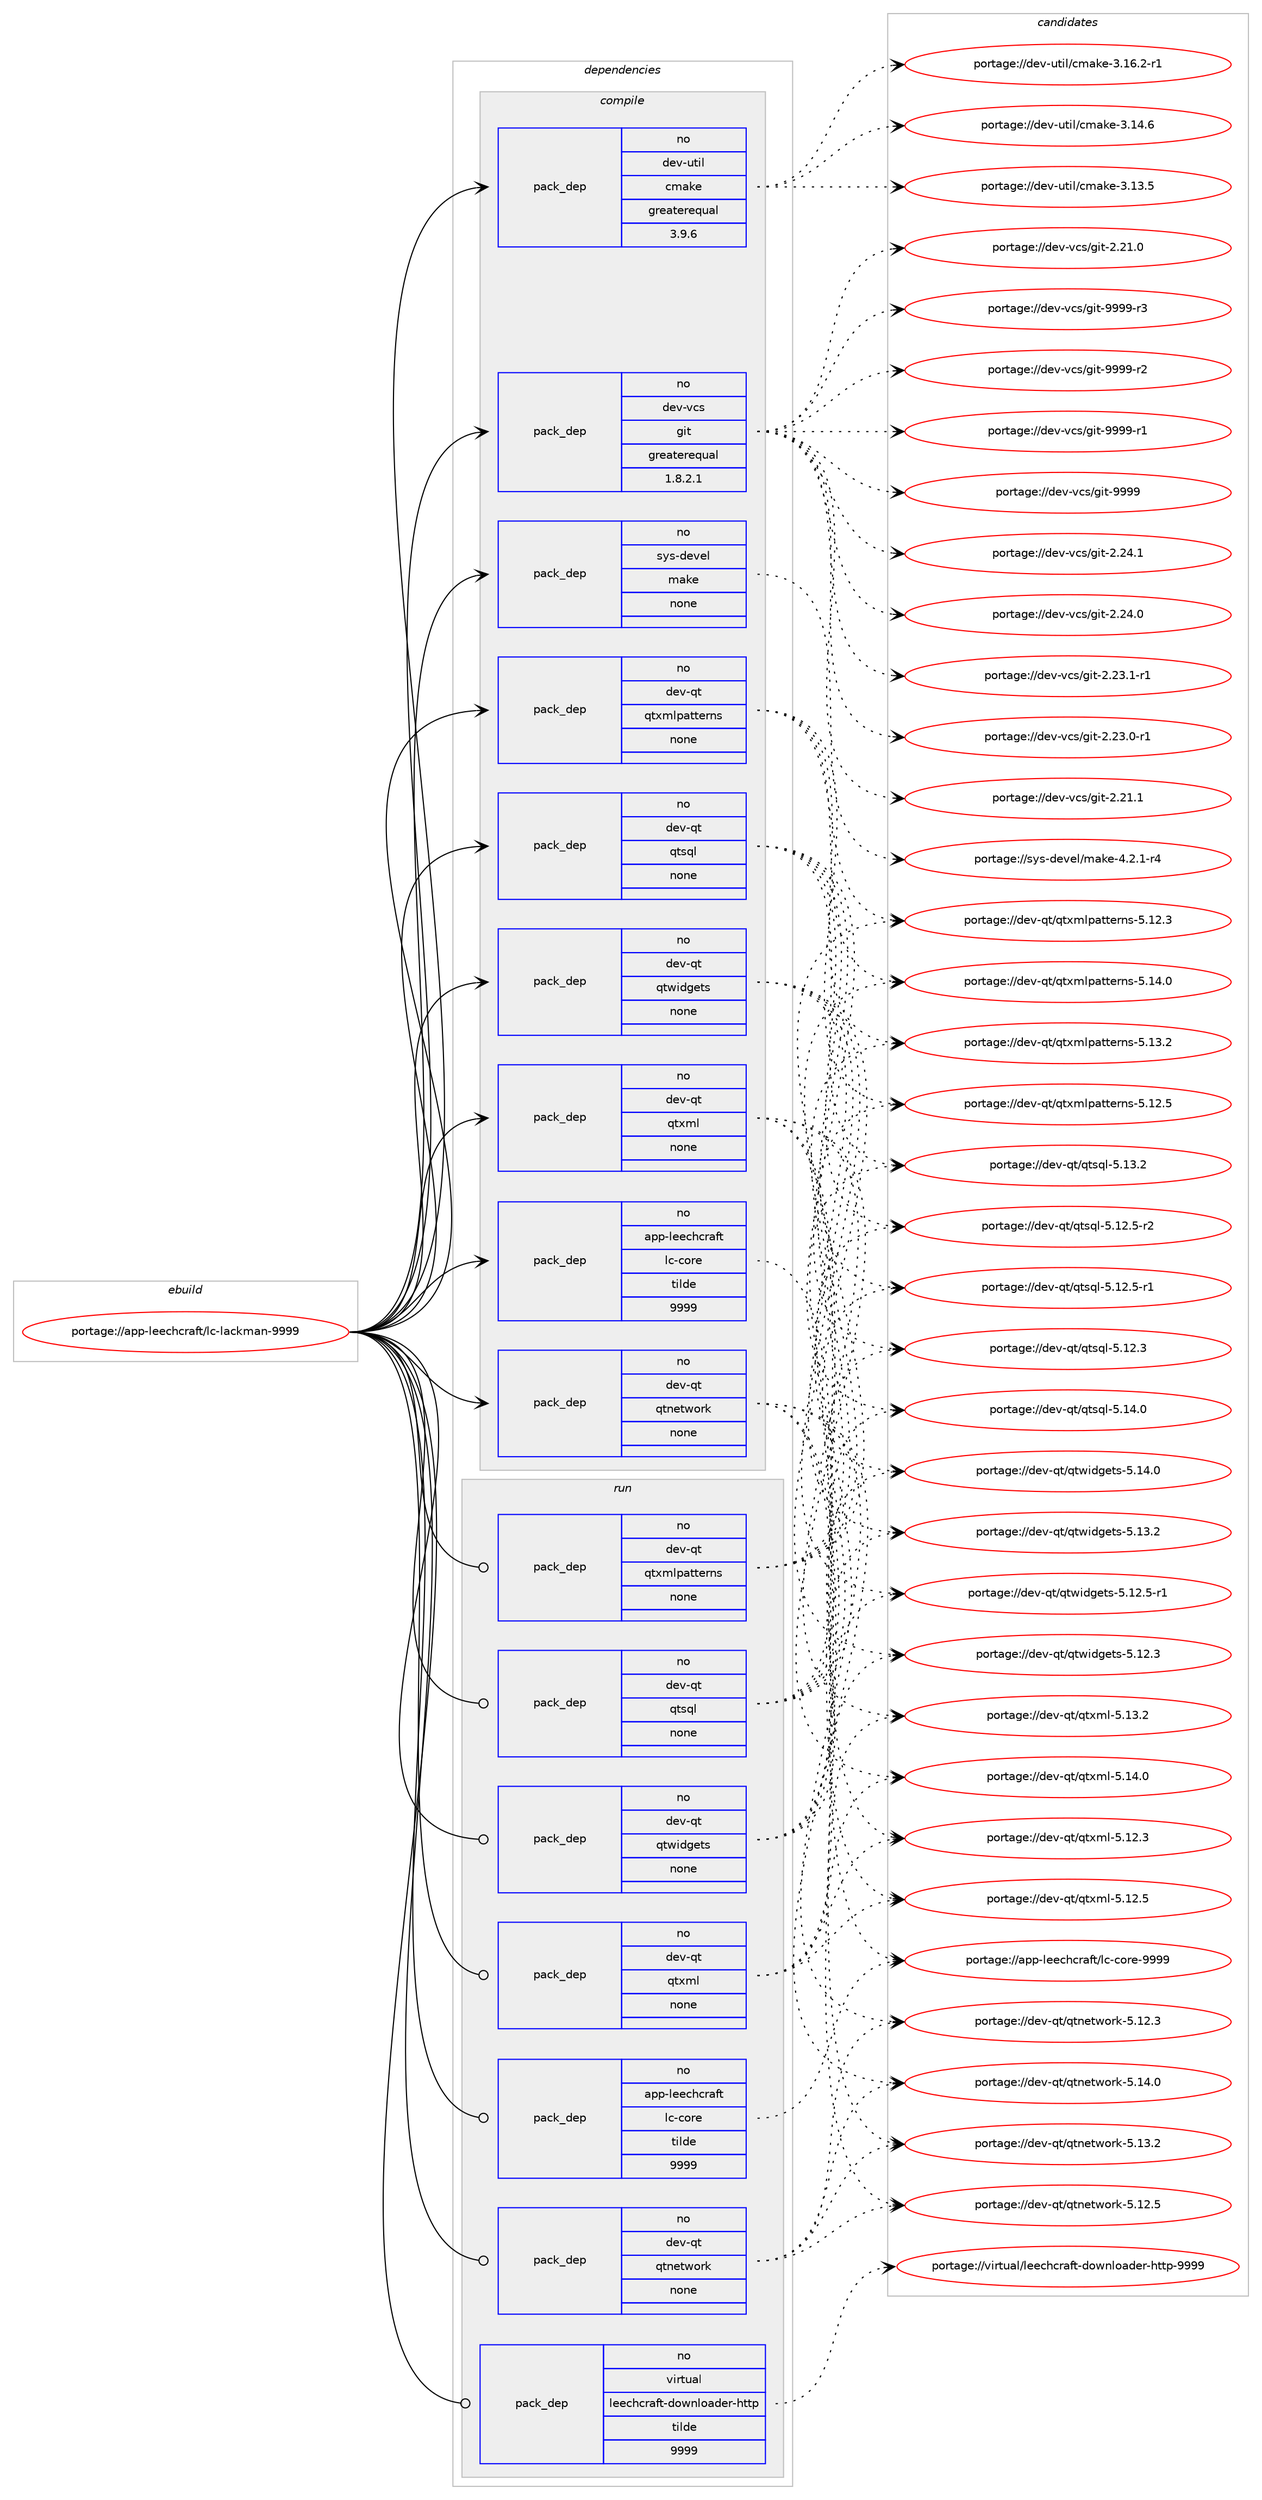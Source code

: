 digraph prolog {

# *************
# Graph options
# *************

newrank=true;
concentrate=true;
compound=true;
graph [rankdir=LR,fontname=Helvetica,fontsize=10,ranksep=1.5];#, ranksep=2.5, nodesep=0.2];
edge  [arrowhead=vee];
node  [fontname=Helvetica,fontsize=10];

# **********
# The ebuild
# **********

subgraph cluster_leftcol {
color=gray;
label=<<i>ebuild</i>>;
id [label="portage://app-leechcraft/lc-lackman-9999", color=red, width=4, href="../app-leechcraft/lc-lackman-9999.svg"];
}

# ****************
# The dependencies
# ****************

subgraph cluster_midcol {
color=gray;
label=<<i>dependencies</i>>;
subgraph cluster_compile {
fillcolor="#eeeeee";
style=filled;
label=<<i>compile</i>>;
subgraph pack463100 {
dependency615658 [label=<<TABLE BORDER="0" CELLBORDER="1" CELLSPACING="0" CELLPADDING="4" WIDTH="220"><TR><TD ROWSPAN="6" CELLPADDING="30">pack_dep</TD></TR><TR><TD WIDTH="110">no</TD></TR><TR><TD>app-leechcraft</TD></TR><TR><TD>lc-core</TD></TR><TR><TD>tilde</TD></TR><TR><TD>9999</TD></TR></TABLE>>, shape=none, color=blue];
}
id:e -> dependency615658:w [weight=20,style="solid",arrowhead="vee"];
subgraph pack463101 {
dependency615659 [label=<<TABLE BORDER="0" CELLBORDER="1" CELLSPACING="0" CELLPADDING="4" WIDTH="220"><TR><TD ROWSPAN="6" CELLPADDING="30">pack_dep</TD></TR><TR><TD WIDTH="110">no</TD></TR><TR><TD>dev-qt</TD></TR><TR><TD>qtnetwork</TD></TR><TR><TD>none</TD></TR><TR><TD></TD></TR></TABLE>>, shape=none, color=blue];
}
id:e -> dependency615659:w [weight=20,style="solid",arrowhead="vee"];
subgraph pack463102 {
dependency615660 [label=<<TABLE BORDER="0" CELLBORDER="1" CELLSPACING="0" CELLPADDING="4" WIDTH="220"><TR><TD ROWSPAN="6" CELLPADDING="30">pack_dep</TD></TR><TR><TD WIDTH="110">no</TD></TR><TR><TD>dev-qt</TD></TR><TR><TD>qtsql</TD></TR><TR><TD>none</TD></TR><TR><TD></TD></TR></TABLE>>, shape=none, color=blue];
}
id:e -> dependency615660:w [weight=20,style="solid",arrowhead="vee"];
subgraph pack463103 {
dependency615661 [label=<<TABLE BORDER="0" CELLBORDER="1" CELLSPACING="0" CELLPADDING="4" WIDTH="220"><TR><TD ROWSPAN="6" CELLPADDING="30">pack_dep</TD></TR><TR><TD WIDTH="110">no</TD></TR><TR><TD>dev-qt</TD></TR><TR><TD>qtwidgets</TD></TR><TR><TD>none</TD></TR><TR><TD></TD></TR></TABLE>>, shape=none, color=blue];
}
id:e -> dependency615661:w [weight=20,style="solid",arrowhead="vee"];
subgraph pack463104 {
dependency615662 [label=<<TABLE BORDER="0" CELLBORDER="1" CELLSPACING="0" CELLPADDING="4" WIDTH="220"><TR><TD ROWSPAN="6" CELLPADDING="30">pack_dep</TD></TR><TR><TD WIDTH="110">no</TD></TR><TR><TD>dev-qt</TD></TR><TR><TD>qtxml</TD></TR><TR><TD>none</TD></TR><TR><TD></TD></TR></TABLE>>, shape=none, color=blue];
}
id:e -> dependency615662:w [weight=20,style="solid",arrowhead="vee"];
subgraph pack463105 {
dependency615663 [label=<<TABLE BORDER="0" CELLBORDER="1" CELLSPACING="0" CELLPADDING="4" WIDTH="220"><TR><TD ROWSPAN="6" CELLPADDING="30">pack_dep</TD></TR><TR><TD WIDTH="110">no</TD></TR><TR><TD>dev-qt</TD></TR><TR><TD>qtxmlpatterns</TD></TR><TR><TD>none</TD></TR><TR><TD></TD></TR></TABLE>>, shape=none, color=blue];
}
id:e -> dependency615663:w [weight=20,style="solid",arrowhead="vee"];
subgraph pack463106 {
dependency615664 [label=<<TABLE BORDER="0" CELLBORDER="1" CELLSPACING="0" CELLPADDING="4" WIDTH="220"><TR><TD ROWSPAN="6" CELLPADDING="30">pack_dep</TD></TR><TR><TD WIDTH="110">no</TD></TR><TR><TD>dev-util</TD></TR><TR><TD>cmake</TD></TR><TR><TD>greaterequal</TD></TR><TR><TD>3.9.6</TD></TR></TABLE>>, shape=none, color=blue];
}
id:e -> dependency615664:w [weight=20,style="solid",arrowhead="vee"];
subgraph pack463107 {
dependency615665 [label=<<TABLE BORDER="0" CELLBORDER="1" CELLSPACING="0" CELLPADDING="4" WIDTH="220"><TR><TD ROWSPAN="6" CELLPADDING="30">pack_dep</TD></TR><TR><TD WIDTH="110">no</TD></TR><TR><TD>dev-vcs</TD></TR><TR><TD>git</TD></TR><TR><TD>greaterequal</TD></TR><TR><TD>1.8.2.1</TD></TR></TABLE>>, shape=none, color=blue];
}
id:e -> dependency615665:w [weight=20,style="solid",arrowhead="vee"];
subgraph pack463108 {
dependency615666 [label=<<TABLE BORDER="0" CELLBORDER="1" CELLSPACING="0" CELLPADDING="4" WIDTH="220"><TR><TD ROWSPAN="6" CELLPADDING="30">pack_dep</TD></TR><TR><TD WIDTH="110">no</TD></TR><TR><TD>sys-devel</TD></TR><TR><TD>make</TD></TR><TR><TD>none</TD></TR><TR><TD></TD></TR></TABLE>>, shape=none, color=blue];
}
id:e -> dependency615666:w [weight=20,style="solid",arrowhead="vee"];
}
subgraph cluster_compileandrun {
fillcolor="#eeeeee";
style=filled;
label=<<i>compile and run</i>>;
}
subgraph cluster_run {
fillcolor="#eeeeee";
style=filled;
label=<<i>run</i>>;
subgraph pack463109 {
dependency615667 [label=<<TABLE BORDER="0" CELLBORDER="1" CELLSPACING="0" CELLPADDING="4" WIDTH="220"><TR><TD ROWSPAN="6" CELLPADDING="30">pack_dep</TD></TR><TR><TD WIDTH="110">no</TD></TR><TR><TD>app-leechcraft</TD></TR><TR><TD>lc-core</TD></TR><TR><TD>tilde</TD></TR><TR><TD>9999</TD></TR></TABLE>>, shape=none, color=blue];
}
id:e -> dependency615667:w [weight=20,style="solid",arrowhead="odot"];
subgraph pack463110 {
dependency615668 [label=<<TABLE BORDER="0" CELLBORDER="1" CELLSPACING="0" CELLPADDING="4" WIDTH="220"><TR><TD ROWSPAN="6" CELLPADDING="30">pack_dep</TD></TR><TR><TD WIDTH="110">no</TD></TR><TR><TD>dev-qt</TD></TR><TR><TD>qtnetwork</TD></TR><TR><TD>none</TD></TR><TR><TD></TD></TR></TABLE>>, shape=none, color=blue];
}
id:e -> dependency615668:w [weight=20,style="solid",arrowhead="odot"];
subgraph pack463111 {
dependency615669 [label=<<TABLE BORDER="0" CELLBORDER="1" CELLSPACING="0" CELLPADDING="4" WIDTH="220"><TR><TD ROWSPAN="6" CELLPADDING="30">pack_dep</TD></TR><TR><TD WIDTH="110">no</TD></TR><TR><TD>dev-qt</TD></TR><TR><TD>qtsql</TD></TR><TR><TD>none</TD></TR><TR><TD></TD></TR></TABLE>>, shape=none, color=blue];
}
id:e -> dependency615669:w [weight=20,style="solid",arrowhead="odot"];
subgraph pack463112 {
dependency615670 [label=<<TABLE BORDER="0" CELLBORDER="1" CELLSPACING="0" CELLPADDING="4" WIDTH="220"><TR><TD ROWSPAN="6" CELLPADDING="30">pack_dep</TD></TR><TR><TD WIDTH="110">no</TD></TR><TR><TD>dev-qt</TD></TR><TR><TD>qtwidgets</TD></TR><TR><TD>none</TD></TR><TR><TD></TD></TR></TABLE>>, shape=none, color=blue];
}
id:e -> dependency615670:w [weight=20,style="solid",arrowhead="odot"];
subgraph pack463113 {
dependency615671 [label=<<TABLE BORDER="0" CELLBORDER="1" CELLSPACING="0" CELLPADDING="4" WIDTH="220"><TR><TD ROWSPAN="6" CELLPADDING="30">pack_dep</TD></TR><TR><TD WIDTH="110">no</TD></TR><TR><TD>dev-qt</TD></TR><TR><TD>qtxml</TD></TR><TR><TD>none</TD></TR><TR><TD></TD></TR></TABLE>>, shape=none, color=blue];
}
id:e -> dependency615671:w [weight=20,style="solid",arrowhead="odot"];
subgraph pack463114 {
dependency615672 [label=<<TABLE BORDER="0" CELLBORDER="1" CELLSPACING="0" CELLPADDING="4" WIDTH="220"><TR><TD ROWSPAN="6" CELLPADDING="30">pack_dep</TD></TR><TR><TD WIDTH="110">no</TD></TR><TR><TD>dev-qt</TD></TR><TR><TD>qtxmlpatterns</TD></TR><TR><TD>none</TD></TR><TR><TD></TD></TR></TABLE>>, shape=none, color=blue];
}
id:e -> dependency615672:w [weight=20,style="solid",arrowhead="odot"];
subgraph pack463115 {
dependency615673 [label=<<TABLE BORDER="0" CELLBORDER="1" CELLSPACING="0" CELLPADDING="4" WIDTH="220"><TR><TD ROWSPAN="6" CELLPADDING="30">pack_dep</TD></TR><TR><TD WIDTH="110">no</TD></TR><TR><TD>virtual</TD></TR><TR><TD>leechcraft-downloader-http</TD></TR><TR><TD>tilde</TD></TR><TR><TD>9999</TD></TR></TABLE>>, shape=none, color=blue];
}
id:e -> dependency615673:w [weight=20,style="solid",arrowhead="odot"];
}
}

# **************
# The candidates
# **************

subgraph cluster_choices {
rank=same;
color=gray;
label=<<i>candidates</i>>;

subgraph choice463100 {
color=black;
nodesep=1;
choice9711211245108101101991049911497102116471089945991111141014557575757 [label="portage://app-leechcraft/lc-core-9999", color=red, width=4,href="../app-leechcraft/lc-core-9999.svg"];
dependency615658:e -> choice9711211245108101101991049911497102116471089945991111141014557575757:w [style=dotted,weight="100"];
}
subgraph choice463101 {
color=black;
nodesep=1;
choice100101118451131164711311611010111611911111410745534649524648 [label="portage://dev-qt/qtnetwork-5.14.0", color=red, width=4,href="../dev-qt/qtnetwork-5.14.0.svg"];
choice100101118451131164711311611010111611911111410745534649514650 [label="portage://dev-qt/qtnetwork-5.13.2", color=red, width=4,href="../dev-qt/qtnetwork-5.13.2.svg"];
choice100101118451131164711311611010111611911111410745534649504653 [label="portage://dev-qt/qtnetwork-5.12.5", color=red, width=4,href="../dev-qt/qtnetwork-5.12.5.svg"];
choice100101118451131164711311611010111611911111410745534649504651 [label="portage://dev-qt/qtnetwork-5.12.3", color=red, width=4,href="../dev-qt/qtnetwork-5.12.3.svg"];
dependency615659:e -> choice100101118451131164711311611010111611911111410745534649524648:w [style=dotted,weight="100"];
dependency615659:e -> choice100101118451131164711311611010111611911111410745534649514650:w [style=dotted,weight="100"];
dependency615659:e -> choice100101118451131164711311611010111611911111410745534649504653:w [style=dotted,weight="100"];
dependency615659:e -> choice100101118451131164711311611010111611911111410745534649504651:w [style=dotted,weight="100"];
}
subgraph choice463102 {
color=black;
nodesep=1;
choice100101118451131164711311611511310845534649524648 [label="portage://dev-qt/qtsql-5.14.0", color=red, width=4,href="../dev-qt/qtsql-5.14.0.svg"];
choice100101118451131164711311611511310845534649514650 [label="portage://dev-qt/qtsql-5.13.2", color=red, width=4,href="../dev-qt/qtsql-5.13.2.svg"];
choice1001011184511311647113116115113108455346495046534511450 [label="portage://dev-qt/qtsql-5.12.5-r2", color=red, width=4,href="../dev-qt/qtsql-5.12.5-r2.svg"];
choice1001011184511311647113116115113108455346495046534511449 [label="portage://dev-qt/qtsql-5.12.5-r1", color=red, width=4,href="../dev-qt/qtsql-5.12.5-r1.svg"];
choice100101118451131164711311611511310845534649504651 [label="portage://dev-qt/qtsql-5.12.3", color=red, width=4,href="../dev-qt/qtsql-5.12.3.svg"];
dependency615660:e -> choice100101118451131164711311611511310845534649524648:w [style=dotted,weight="100"];
dependency615660:e -> choice100101118451131164711311611511310845534649514650:w [style=dotted,weight="100"];
dependency615660:e -> choice1001011184511311647113116115113108455346495046534511450:w [style=dotted,weight="100"];
dependency615660:e -> choice1001011184511311647113116115113108455346495046534511449:w [style=dotted,weight="100"];
dependency615660:e -> choice100101118451131164711311611511310845534649504651:w [style=dotted,weight="100"];
}
subgraph choice463103 {
color=black;
nodesep=1;
choice100101118451131164711311611910510010310111611545534649524648 [label="portage://dev-qt/qtwidgets-5.14.0", color=red, width=4,href="../dev-qt/qtwidgets-5.14.0.svg"];
choice100101118451131164711311611910510010310111611545534649514650 [label="portage://dev-qt/qtwidgets-5.13.2", color=red, width=4,href="../dev-qt/qtwidgets-5.13.2.svg"];
choice1001011184511311647113116119105100103101116115455346495046534511449 [label="portage://dev-qt/qtwidgets-5.12.5-r1", color=red, width=4,href="../dev-qt/qtwidgets-5.12.5-r1.svg"];
choice100101118451131164711311611910510010310111611545534649504651 [label="portage://dev-qt/qtwidgets-5.12.3", color=red, width=4,href="../dev-qt/qtwidgets-5.12.3.svg"];
dependency615661:e -> choice100101118451131164711311611910510010310111611545534649524648:w [style=dotted,weight="100"];
dependency615661:e -> choice100101118451131164711311611910510010310111611545534649514650:w [style=dotted,weight="100"];
dependency615661:e -> choice1001011184511311647113116119105100103101116115455346495046534511449:w [style=dotted,weight="100"];
dependency615661:e -> choice100101118451131164711311611910510010310111611545534649504651:w [style=dotted,weight="100"];
}
subgraph choice463104 {
color=black;
nodesep=1;
choice100101118451131164711311612010910845534649524648 [label="portage://dev-qt/qtxml-5.14.0", color=red, width=4,href="../dev-qt/qtxml-5.14.0.svg"];
choice100101118451131164711311612010910845534649514650 [label="portage://dev-qt/qtxml-5.13.2", color=red, width=4,href="../dev-qt/qtxml-5.13.2.svg"];
choice100101118451131164711311612010910845534649504653 [label="portage://dev-qt/qtxml-5.12.5", color=red, width=4,href="../dev-qt/qtxml-5.12.5.svg"];
choice100101118451131164711311612010910845534649504651 [label="portage://dev-qt/qtxml-5.12.3", color=red, width=4,href="../dev-qt/qtxml-5.12.3.svg"];
dependency615662:e -> choice100101118451131164711311612010910845534649524648:w [style=dotted,weight="100"];
dependency615662:e -> choice100101118451131164711311612010910845534649514650:w [style=dotted,weight="100"];
dependency615662:e -> choice100101118451131164711311612010910845534649504653:w [style=dotted,weight="100"];
dependency615662:e -> choice100101118451131164711311612010910845534649504651:w [style=dotted,weight="100"];
}
subgraph choice463105 {
color=black;
nodesep=1;
choice10010111845113116471131161201091081129711611610111411011545534649524648 [label="portage://dev-qt/qtxmlpatterns-5.14.0", color=red, width=4,href="../dev-qt/qtxmlpatterns-5.14.0.svg"];
choice10010111845113116471131161201091081129711611610111411011545534649514650 [label="portage://dev-qt/qtxmlpatterns-5.13.2", color=red, width=4,href="../dev-qt/qtxmlpatterns-5.13.2.svg"];
choice10010111845113116471131161201091081129711611610111411011545534649504653 [label="portage://dev-qt/qtxmlpatterns-5.12.5", color=red, width=4,href="../dev-qt/qtxmlpatterns-5.12.5.svg"];
choice10010111845113116471131161201091081129711611610111411011545534649504651 [label="portage://dev-qt/qtxmlpatterns-5.12.3", color=red, width=4,href="../dev-qt/qtxmlpatterns-5.12.3.svg"];
dependency615663:e -> choice10010111845113116471131161201091081129711611610111411011545534649524648:w [style=dotted,weight="100"];
dependency615663:e -> choice10010111845113116471131161201091081129711611610111411011545534649514650:w [style=dotted,weight="100"];
dependency615663:e -> choice10010111845113116471131161201091081129711611610111411011545534649504653:w [style=dotted,weight="100"];
dependency615663:e -> choice10010111845113116471131161201091081129711611610111411011545534649504651:w [style=dotted,weight="100"];
}
subgraph choice463106 {
color=black;
nodesep=1;
choice10010111845117116105108479910997107101455146495446504511449 [label="portage://dev-util/cmake-3.16.2-r1", color=red, width=4,href="../dev-util/cmake-3.16.2-r1.svg"];
choice1001011184511711610510847991099710710145514649524654 [label="portage://dev-util/cmake-3.14.6", color=red, width=4,href="../dev-util/cmake-3.14.6.svg"];
choice1001011184511711610510847991099710710145514649514653 [label="portage://dev-util/cmake-3.13.5", color=red, width=4,href="../dev-util/cmake-3.13.5.svg"];
dependency615664:e -> choice10010111845117116105108479910997107101455146495446504511449:w [style=dotted,weight="100"];
dependency615664:e -> choice1001011184511711610510847991099710710145514649524654:w [style=dotted,weight="100"];
dependency615664:e -> choice1001011184511711610510847991099710710145514649514653:w [style=dotted,weight="100"];
}
subgraph choice463107 {
color=black;
nodesep=1;
choice10010111845118991154710310511645575757574511451 [label="portage://dev-vcs/git-9999-r3", color=red, width=4,href="../dev-vcs/git-9999-r3.svg"];
choice10010111845118991154710310511645575757574511450 [label="portage://dev-vcs/git-9999-r2", color=red, width=4,href="../dev-vcs/git-9999-r2.svg"];
choice10010111845118991154710310511645575757574511449 [label="portage://dev-vcs/git-9999-r1", color=red, width=4,href="../dev-vcs/git-9999-r1.svg"];
choice1001011184511899115471031051164557575757 [label="portage://dev-vcs/git-9999", color=red, width=4,href="../dev-vcs/git-9999.svg"];
choice10010111845118991154710310511645504650524649 [label="portage://dev-vcs/git-2.24.1", color=red, width=4,href="../dev-vcs/git-2.24.1.svg"];
choice10010111845118991154710310511645504650524648 [label="portage://dev-vcs/git-2.24.0", color=red, width=4,href="../dev-vcs/git-2.24.0.svg"];
choice100101118451189911547103105116455046505146494511449 [label="portage://dev-vcs/git-2.23.1-r1", color=red, width=4,href="../dev-vcs/git-2.23.1-r1.svg"];
choice100101118451189911547103105116455046505146484511449 [label="portage://dev-vcs/git-2.23.0-r1", color=red, width=4,href="../dev-vcs/git-2.23.0-r1.svg"];
choice10010111845118991154710310511645504650494649 [label="portage://dev-vcs/git-2.21.1", color=red, width=4,href="../dev-vcs/git-2.21.1.svg"];
choice10010111845118991154710310511645504650494648 [label="portage://dev-vcs/git-2.21.0", color=red, width=4,href="../dev-vcs/git-2.21.0.svg"];
dependency615665:e -> choice10010111845118991154710310511645575757574511451:w [style=dotted,weight="100"];
dependency615665:e -> choice10010111845118991154710310511645575757574511450:w [style=dotted,weight="100"];
dependency615665:e -> choice10010111845118991154710310511645575757574511449:w [style=dotted,weight="100"];
dependency615665:e -> choice1001011184511899115471031051164557575757:w [style=dotted,weight="100"];
dependency615665:e -> choice10010111845118991154710310511645504650524649:w [style=dotted,weight="100"];
dependency615665:e -> choice10010111845118991154710310511645504650524648:w [style=dotted,weight="100"];
dependency615665:e -> choice100101118451189911547103105116455046505146494511449:w [style=dotted,weight="100"];
dependency615665:e -> choice100101118451189911547103105116455046505146484511449:w [style=dotted,weight="100"];
dependency615665:e -> choice10010111845118991154710310511645504650494649:w [style=dotted,weight="100"];
dependency615665:e -> choice10010111845118991154710310511645504650494648:w [style=dotted,weight="100"];
}
subgraph choice463108 {
color=black;
nodesep=1;
choice1151211154510010111810110847109971071014552465046494511452 [label="portage://sys-devel/make-4.2.1-r4", color=red, width=4,href="../sys-devel/make-4.2.1-r4.svg"];
dependency615666:e -> choice1151211154510010111810110847109971071014552465046494511452:w [style=dotted,weight="100"];
}
subgraph choice463109 {
color=black;
nodesep=1;
choice9711211245108101101991049911497102116471089945991111141014557575757 [label="portage://app-leechcraft/lc-core-9999", color=red, width=4,href="../app-leechcraft/lc-core-9999.svg"];
dependency615667:e -> choice9711211245108101101991049911497102116471089945991111141014557575757:w [style=dotted,weight="100"];
}
subgraph choice463110 {
color=black;
nodesep=1;
choice100101118451131164711311611010111611911111410745534649524648 [label="portage://dev-qt/qtnetwork-5.14.0", color=red, width=4,href="../dev-qt/qtnetwork-5.14.0.svg"];
choice100101118451131164711311611010111611911111410745534649514650 [label="portage://dev-qt/qtnetwork-5.13.2", color=red, width=4,href="../dev-qt/qtnetwork-5.13.2.svg"];
choice100101118451131164711311611010111611911111410745534649504653 [label="portage://dev-qt/qtnetwork-5.12.5", color=red, width=4,href="../dev-qt/qtnetwork-5.12.5.svg"];
choice100101118451131164711311611010111611911111410745534649504651 [label="portage://dev-qt/qtnetwork-5.12.3", color=red, width=4,href="../dev-qt/qtnetwork-5.12.3.svg"];
dependency615668:e -> choice100101118451131164711311611010111611911111410745534649524648:w [style=dotted,weight="100"];
dependency615668:e -> choice100101118451131164711311611010111611911111410745534649514650:w [style=dotted,weight="100"];
dependency615668:e -> choice100101118451131164711311611010111611911111410745534649504653:w [style=dotted,weight="100"];
dependency615668:e -> choice100101118451131164711311611010111611911111410745534649504651:w [style=dotted,weight="100"];
}
subgraph choice463111 {
color=black;
nodesep=1;
choice100101118451131164711311611511310845534649524648 [label="portage://dev-qt/qtsql-5.14.0", color=red, width=4,href="../dev-qt/qtsql-5.14.0.svg"];
choice100101118451131164711311611511310845534649514650 [label="portage://dev-qt/qtsql-5.13.2", color=red, width=4,href="../dev-qt/qtsql-5.13.2.svg"];
choice1001011184511311647113116115113108455346495046534511450 [label="portage://dev-qt/qtsql-5.12.5-r2", color=red, width=4,href="../dev-qt/qtsql-5.12.5-r2.svg"];
choice1001011184511311647113116115113108455346495046534511449 [label="portage://dev-qt/qtsql-5.12.5-r1", color=red, width=4,href="../dev-qt/qtsql-5.12.5-r1.svg"];
choice100101118451131164711311611511310845534649504651 [label="portage://dev-qt/qtsql-5.12.3", color=red, width=4,href="../dev-qt/qtsql-5.12.3.svg"];
dependency615669:e -> choice100101118451131164711311611511310845534649524648:w [style=dotted,weight="100"];
dependency615669:e -> choice100101118451131164711311611511310845534649514650:w [style=dotted,weight="100"];
dependency615669:e -> choice1001011184511311647113116115113108455346495046534511450:w [style=dotted,weight="100"];
dependency615669:e -> choice1001011184511311647113116115113108455346495046534511449:w [style=dotted,weight="100"];
dependency615669:e -> choice100101118451131164711311611511310845534649504651:w [style=dotted,weight="100"];
}
subgraph choice463112 {
color=black;
nodesep=1;
choice100101118451131164711311611910510010310111611545534649524648 [label="portage://dev-qt/qtwidgets-5.14.0", color=red, width=4,href="../dev-qt/qtwidgets-5.14.0.svg"];
choice100101118451131164711311611910510010310111611545534649514650 [label="portage://dev-qt/qtwidgets-5.13.2", color=red, width=4,href="../dev-qt/qtwidgets-5.13.2.svg"];
choice1001011184511311647113116119105100103101116115455346495046534511449 [label="portage://dev-qt/qtwidgets-5.12.5-r1", color=red, width=4,href="../dev-qt/qtwidgets-5.12.5-r1.svg"];
choice100101118451131164711311611910510010310111611545534649504651 [label="portage://dev-qt/qtwidgets-5.12.3", color=red, width=4,href="../dev-qt/qtwidgets-5.12.3.svg"];
dependency615670:e -> choice100101118451131164711311611910510010310111611545534649524648:w [style=dotted,weight="100"];
dependency615670:e -> choice100101118451131164711311611910510010310111611545534649514650:w [style=dotted,weight="100"];
dependency615670:e -> choice1001011184511311647113116119105100103101116115455346495046534511449:w [style=dotted,weight="100"];
dependency615670:e -> choice100101118451131164711311611910510010310111611545534649504651:w [style=dotted,weight="100"];
}
subgraph choice463113 {
color=black;
nodesep=1;
choice100101118451131164711311612010910845534649524648 [label="portage://dev-qt/qtxml-5.14.0", color=red, width=4,href="../dev-qt/qtxml-5.14.0.svg"];
choice100101118451131164711311612010910845534649514650 [label="portage://dev-qt/qtxml-5.13.2", color=red, width=4,href="../dev-qt/qtxml-5.13.2.svg"];
choice100101118451131164711311612010910845534649504653 [label="portage://dev-qt/qtxml-5.12.5", color=red, width=4,href="../dev-qt/qtxml-5.12.5.svg"];
choice100101118451131164711311612010910845534649504651 [label="portage://dev-qt/qtxml-5.12.3", color=red, width=4,href="../dev-qt/qtxml-5.12.3.svg"];
dependency615671:e -> choice100101118451131164711311612010910845534649524648:w [style=dotted,weight="100"];
dependency615671:e -> choice100101118451131164711311612010910845534649514650:w [style=dotted,weight="100"];
dependency615671:e -> choice100101118451131164711311612010910845534649504653:w [style=dotted,weight="100"];
dependency615671:e -> choice100101118451131164711311612010910845534649504651:w [style=dotted,weight="100"];
}
subgraph choice463114 {
color=black;
nodesep=1;
choice10010111845113116471131161201091081129711611610111411011545534649524648 [label="portage://dev-qt/qtxmlpatterns-5.14.0", color=red, width=4,href="../dev-qt/qtxmlpatterns-5.14.0.svg"];
choice10010111845113116471131161201091081129711611610111411011545534649514650 [label="portage://dev-qt/qtxmlpatterns-5.13.2", color=red, width=4,href="../dev-qt/qtxmlpatterns-5.13.2.svg"];
choice10010111845113116471131161201091081129711611610111411011545534649504653 [label="portage://dev-qt/qtxmlpatterns-5.12.5", color=red, width=4,href="../dev-qt/qtxmlpatterns-5.12.5.svg"];
choice10010111845113116471131161201091081129711611610111411011545534649504651 [label="portage://dev-qt/qtxmlpatterns-5.12.3", color=red, width=4,href="../dev-qt/qtxmlpatterns-5.12.3.svg"];
dependency615672:e -> choice10010111845113116471131161201091081129711611610111411011545534649524648:w [style=dotted,weight="100"];
dependency615672:e -> choice10010111845113116471131161201091081129711611610111411011545534649514650:w [style=dotted,weight="100"];
dependency615672:e -> choice10010111845113116471131161201091081129711611610111411011545534649504653:w [style=dotted,weight="100"];
dependency615672:e -> choice10010111845113116471131161201091081129711611610111411011545534649504651:w [style=dotted,weight="100"];
}
subgraph choice463115 {
color=black;
nodesep=1;
choice11810511411611797108471081011019910499114971021164510011111911010811197100101114451041161161124557575757 [label="portage://virtual/leechcraft-downloader-http-9999", color=red, width=4,href="../virtual/leechcraft-downloader-http-9999.svg"];
dependency615673:e -> choice11810511411611797108471081011019910499114971021164510011111911010811197100101114451041161161124557575757:w [style=dotted,weight="100"];
}
}

}
